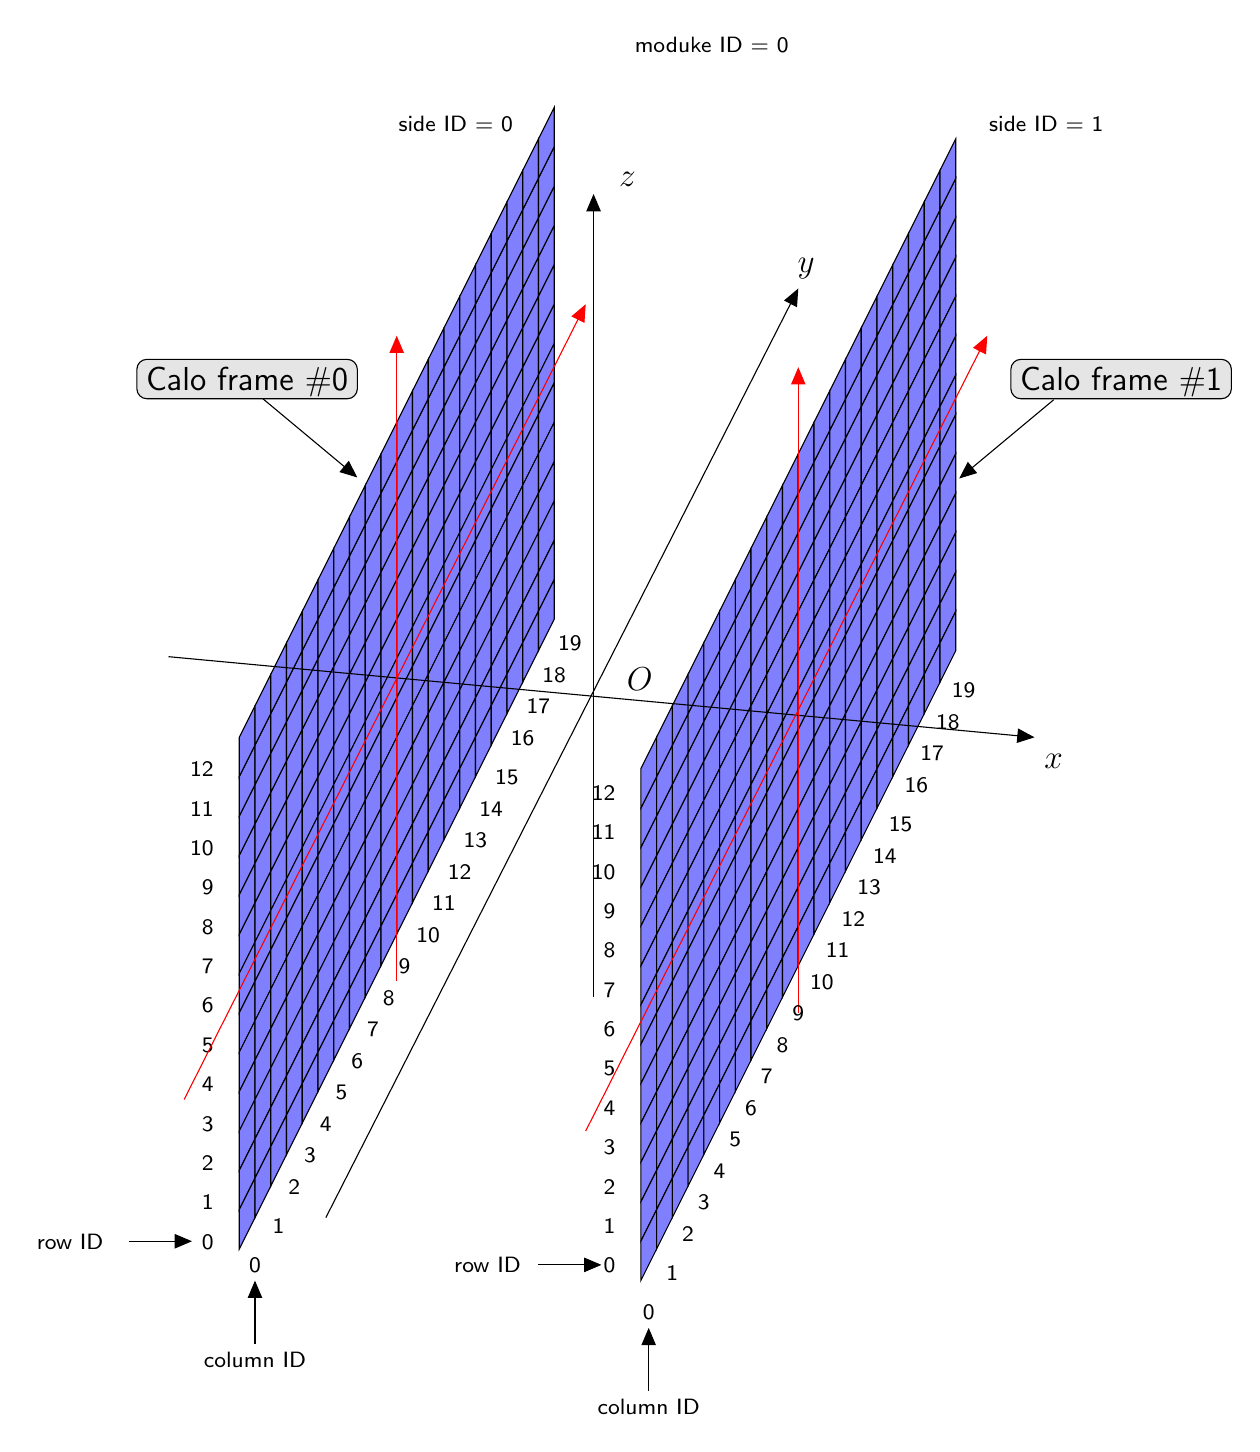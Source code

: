 \begin{tikzpicture}[y=-1cm]
\sf
\path[rounded corners=3.6bp,draw=black,fill=white!90!black] (6,-0.3) rectangle (3.2,-0.8);
\path (4.6,-0.4) node[text=black,anchor=base] {\large{}Calo frame \#0};
\path[rounded corners=3.6bp,draw=black,fill=white!90!black] (17.1,-0.3) rectangle (14.3,-0.8);
\path (15.7,-0.4) node[text=black,anchor=base] {\large{}Calo frame \#1};
\path[draw=black,fill=white!75!black,arrows=-triangle 45] (4.8,-0.3) -- (6,0.7);
\path[draw=black,fill=white!75!black,arrows=-triangle 45] (14.844,-0.287) -- (13.644,0.713);
\path[draw=black,fill=blue!50] (4.5,6.5) -- (4.7,6.1) -- (4.7,6.6) -- (4.5,7) -- cycle;
\path[draw=black,fill=blue!50] (4.5,7) -- (4.7,6.6) -- (4.7,7.1) -- (4.5,7.5) -- cycle;
\path[draw=black,fill=blue!50] (4.5,7.5) -- (4.7,7.1) -- (4.7,7.6) -- (4.5,8) -- cycle;
\path[draw=black,fill=blue!50] (4.5,8) -- (4.7,7.6) -- (4.7,8.1) -- (4.5,8.5) -- cycle;
\path[draw=black,fill=blue!50] (4.5,8.5) -- (4.7,8.1) -- (4.7,8.6) -- (4.5,9) -- cycle;
\path[draw=black,fill=blue!50] (4.5,9) -- (4.7,8.6) -- (4.7,9.1) -- (4.5,9.5) -- cycle;
\path[draw=black,fill=blue!50] (4.5,9.5) -- (4.7,9.1) -- (4.7,9.6) -- (4.5,10) -- cycle;
\path[draw=black,fill=blue!50] (4.5,10) -- (4.7,9.6) -- (4.7,10.1) -- (4.5,10.5) -- cycle;
\path[draw=black,fill=blue!50] (4.5,5.5) -- (4.7,5.1) -- (4.7,5.6) -- (4.5,6) -- cycle;
\path[draw=black,fill=blue!50] (4.5,5) -- (4.7,4.6) -- (4.7,5.1) -- (4.5,5.5) -- cycle;
\path[draw=black,fill=blue!50] (4.5,4.5) -- (4.7,4.1) -- (4.7,4.6) -- (4.5,5) -- cycle;
\path[draw=black,fill=blue!50] (4.5,6) -- (4.7,5.6) -- (4.7,6.1) -- (4.5,6.5) -- cycle;
\path[draw=black,fill=blue!50] (4.5,4) -- (4.7,3.6) -- (4.7,4.1) -- (4.5,4.5) -- cycle;
\path[draw=black,fill=blue!50] (4.7,6.1) -- (4.9,5.7) -- (4.9,6.2) -- (4.7,6.6) -- cycle;
\path[draw=black,fill=blue!50] (4.7,6.6) -- (4.9,6.2) -- (4.9,6.7) -- (4.7,7.1) -- cycle;
\path[draw=black,fill=blue!50] (4.7,7.1) -- (4.9,6.7) -- (4.9,7.2) -- (4.7,7.6) -- cycle;
\path[draw=black,fill=blue!50] (4.7,7.6) -- (4.9,7.2) -- (4.9,7.7) -- (4.7,8.1) -- cycle;
\path[draw=black,fill=blue!50] (4.7,8.1) -- (4.9,7.7) -- (4.9,8.2) -- (4.7,8.6) -- cycle;
\path[draw=black,fill=blue!50] (4.7,8.6) -- (4.9,8.2) -- (4.9,8.7) -- (4.7,9.1) -- cycle;
\path[draw=black,fill=blue!50] (4.7,9.1) -- (4.9,8.7) -- (4.9,9.2) -- (4.7,9.6) -- cycle;
\path[draw=black,fill=blue!50] (4.7,9.6) -- (4.9,9.2) -- (4.9,9.7) -- (4.7,10.1) -- cycle;
\path[draw=black,fill=blue!50] (4.7,5.1) -- (4.9,4.7) -- (4.9,5.2) -- (4.7,5.6) -- cycle;
\path[draw=black,fill=blue!50] (4.7,4.6) -- (4.9,4.2) -- (4.9,4.7) -- (4.7,5.1) -- cycle;
\path[draw=black,fill=blue!50] (4.7,4.1) -- (4.9,3.7) -- (4.9,4.2) -- (4.7,4.6) -- cycle;
\path[draw=black,fill=blue!50] (4.7,5.6) -- (4.9,5.2) -- (4.9,5.7) -- (4.7,6.1) -- cycle;
\path[draw=black,fill=blue!50] (4.7,3.6) -- (4.9,3.2) -- (4.9,3.7) -- (4.7,4.1) -- cycle;
\path[draw=black,fill=blue!50] (4.9,5.7) -- (5.1,5.3) -- (5.1,5.8) -- (4.9,6.2) -- cycle;
\path[draw=black,fill=blue!50] (4.9,6.2) -- (5.1,5.8) -- (5.1,6.3) -- (4.9,6.7) -- cycle;
\path[draw=black,fill=blue!50] (4.9,6.7) -- (5.1,6.3) -- (5.1,6.8) -- (4.9,7.2) -- cycle;
\path[draw=black,fill=blue!50] (4.9,7.2) -- (5.1,6.8) -- (5.1,7.3) -- (4.9,7.7) -- cycle;
\path[draw=black,fill=blue!50] (4.9,7.7) -- (5.1,7.3) -- (5.1,7.8) -- (4.9,8.2) -- cycle;
\path[draw=black,fill=blue!50] (4.9,8.2) -- (5.1,7.8) -- (5.1,8.3) -- (4.9,8.7) -- cycle;
\path[draw=black,fill=blue!50] (4.9,8.7) -- (5.1,8.3) -- (5.1,8.8) -- (4.9,9.2) -- cycle;
\path[draw=black,fill=blue!50] (4.9,9.2) -- (5.1,8.8) -- (5.1,9.3) -- (4.9,9.7) -- cycle;
\path[draw=black,fill=blue!50] (4.9,4.7) -- (5.1,4.3) -- (5.1,4.8) -- (4.9,5.2) -- cycle;
\path[draw=black,fill=blue!50] (4.9,4.2) -- (5.1,3.8) -- (5.1,4.3) -- (4.9,4.7) -- cycle;
\path[draw=black,fill=blue!50] (4.9,3.7) -- (5.1,3.3) -- (5.1,3.8) -- (4.9,4.2) -- cycle;
\path[draw=black,fill=blue!50] (4.9,5.2) -- (5.1,4.8) -- (5.1,5.3) -- (4.9,5.7) -- cycle;
\path[draw=black,fill=blue!50] (4.9,3.2) -- (5.1,2.8) -- (5.1,3.3) -- (4.9,3.7) -- cycle;
\path[draw=black,fill=blue!50] (5.1,5.3) -- (5.3,4.9) -- (5.3,5.4) -- (5.1,5.8) -- cycle;
\path[draw=black,fill=blue!50] (5.1,5.8) -- (5.3,5.4) -- (5.3,5.9) -- (5.1,6.3) -- cycle;
\path[draw=black,fill=blue!50] (5.1,6.3) -- (5.3,5.9) -- (5.3,6.4) -- (5.1,6.8) -- cycle;
\path[draw=black,fill=blue!50] (5.1,6.8) -- (5.3,6.4) -- (5.3,6.9) -- (5.1,7.3) -- cycle;
\path[draw=black,fill=blue!50] (5.1,7.3) -- (5.3,6.9) -- (5.3,7.4) -- (5.1,7.8) -- cycle;
\path[draw=black,fill=blue!50] (5.1,7.8) -- (5.3,7.4) -- (5.3,7.9) -- (5.1,8.3) -- cycle;
\path[draw=black,fill=blue!50] (5.1,8.3) -- (5.3,7.9) -- (5.3,8.4) -- (5.1,8.8) -- cycle;
\path[draw=black,fill=blue!50] (5.1,8.8) -- (5.3,8.4) -- (5.3,8.9) -- (5.1,9.3) -- cycle;
\path[draw=black,fill=blue!50] (5.1,4.3) -- (5.3,3.9) -- (5.3,4.4) -- (5.1,4.8) -- cycle;
\path[draw=black,fill=blue!50] (5.1,3.8) -- (5.3,3.4) -- (5.3,3.9) -- (5.1,4.3) -- cycle;
\path[draw=black,fill=blue!50] (5.1,3.3) -- (5.3,2.9) -- (5.3,3.4) -- (5.1,3.8) -- cycle;
\path[draw=black,fill=blue!50] (5.1,4.8) -- (5.3,4.4) -- (5.3,4.9) -- (5.1,5.3) -- cycle;
\path[draw=black,fill=blue!50] (5.1,2.8) -- (5.3,2.4) -- (5.3,2.9) -- (5.1,3.3) -- cycle;
\path[draw=black,fill=blue!50] (5.3,4.9) -- (5.5,4.5) -- (5.5,5) -- (5.3,5.4) -- cycle;
\path[draw=black,fill=blue!50] (5.3,5.4) -- (5.5,5) -- (5.5,5.5) -- (5.3,5.9) -- cycle;
\path[draw=black,fill=blue!50] (5.3,5.9) -- (5.5,5.5) -- (5.5,6) -- (5.3,6.4) -- cycle;
\path[draw=black,fill=blue!50] (5.3,6.4) -- (5.5,6) -- (5.5,6.5) -- (5.3,6.9) -- cycle;
\path[draw=black,fill=blue!50] (5.3,6.9) -- (5.5,6.5) -- (5.5,7) -- (5.3,7.4) -- cycle;
\path[draw=black,fill=blue!50] (5.3,7.4) -- (5.5,7) -- (5.5,7.5) -- (5.3,7.9) -- cycle;
\path[draw=black,fill=blue!50] (5.3,7.9) -- (5.5,7.5) -- (5.5,8) -- (5.3,8.4) -- cycle;
\path[draw=black,fill=blue!50] (5.3,8.4) -- (5.5,8) -- (5.5,8.5) -- (5.3,8.9) -- cycle;
\path[draw=black,fill=blue!50] (5.3,3.9) -- (5.5,3.5) -- (5.5,4) -- (5.3,4.4) -- cycle;
\path[draw=black,fill=blue!50] (5.3,3.4) -- (5.5,3) -- (5.5,3.5) -- (5.3,3.9) -- cycle;
\path[draw=black,fill=blue!50] (5.3,2.9) -- (5.5,2.5) -- (5.5,3) -- (5.3,3.4) -- cycle;
\path[draw=black,fill=blue!50] (5.3,4.4) -- (5.5,4) -- (5.5,4.5) -- (5.3,4.9) -- cycle;
\path[draw=black,fill=blue!50] (5.3,2.4) -- (5.5,2) -- (5.5,2.5) -- (5.3,2.9) -- cycle;
\path[draw=black,fill=blue!50] (5.5,4.5) -- (5.7,4.1) -- (5.7,4.6) -- (5.5,5) -- cycle;
\path[draw=black,fill=blue!50] (5.5,5) -- (5.7,4.6) -- (5.7,5.1) -- (5.5,5.5) -- cycle;
\path[draw=black,fill=blue!50] (5.5,5.5) -- (5.7,5.1) -- (5.7,5.6) -- (5.5,6) -- cycle;
\path[draw=black,fill=blue!50] (5.5,6) -- (5.7,5.6) -- (5.7,6.1) -- (5.5,6.5) -- cycle;
\path[draw=black,fill=blue!50] (5.5,6.5) -- (5.7,6.1) -- (5.7,6.6) -- (5.5,7) -- cycle;
\path[draw=black,fill=blue!50] (5.5,7) -- (5.7,6.6) -- (5.7,7.1) -- (5.5,7.5) -- cycle;
\path[draw=black,fill=blue!50] (5.5,7.5) -- (5.7,7.1) -- (5.7,7.6) -- (5.5,8) -- cycle;
\path[draw=black,fill=blue!50] (5.5,8) -- (5.7,7.6) -- (5.7,8.1) -- (5.5,8.5) -- cycle;
\path[draw=black,fill=blue!50] (5.5,3.5) -- (5.7,3.1) -- (5.7,3.6) -- (5.5,4) -- cycle;
\path[draw=black,fill=blue!50] (5.5,3) -- (5.7,2.6) -- (5.7,3.1) -- (5.5,3.5) -- cycle;
\path[draw=black,fill=blue!50] (5.5,2.5) -- (5.7,2.1) -- (5.7,2.6) -- (5.5,3) -- cycle;
\path[draw=black,fill=blue!50] (5.5,4) -- (5.7,3.6) -- (5.7,4.1) -- (5.5,4.5) -- cycle;
\path[draw=black,fill=blue!50] (5.5,2) -- (5.7,1.6) -- (5.7,2.1) -- (5.5,2.5) -- cycle;
\path[draw=black,fill=blue!50] (5.7,4.1) -- (5.9,3.7) -- (5.9,4.2) -- (5.7,4.6) -- cycle;
\path[draw=black,fill=blue!50] (5.7,4.6) -- (5.9,4.2) -- (5.9,4.7) -- (5.7,5.1) -- cycle;
\path[draw=black,fill=blue!50] (5.7,5.1) -- (5.9,4.7) -- (5.9,5.2) -- (5.7,5.6) -- cycle;
\path[draw=black,fill=blue!50] (5.7,5.6) -- (5.9,5.2) -- (5.9,5.7) -- (5.7,6.1) -- cycle;
\path[draw=black,fill=blue!50] (5.7,6.1) -- (5.9,5.7) -- (5.9,6.2) -- (5.7,6.6) -- cycle;
\path[draw=black,fill=blue!50] (5.7,6.6) -- (5.9,6.2) -- (5.9,6.7) -- (5.7,7.1) -- cycle;
\path[draw=black,fill=blue!50] (5.7,7.1) -- (5.9,6.7) -- (5.9,7.2) -- (5.7,7.6) -- cycle;
\path[draw=black,fill=blue!50] (5.7,7.6) -- (5.9,7.2) -- (5.9,7.7) -- (5.7,8.1) -- cycle;
\path[draw=black,fill=blue!50] (5.7,3.1) -- (5.9,2.7) -- (5.9,3.2) -- (5.7,3.6) -- cycle;
\path[draw=black,fill=blue!50] (5.7,2.6) -- (5.9,2.2) -- (5.9,2.7) -- (5.7,3.1) -- cycle;
\path[draw=black,fill=blue!50] (5.7,2.1) -- (5.9,1.7) -- (5.9,2.2) -- (5.7,2.6) -- cycle;
\path[draw=black,fill=blue!50] (5.7,3.6) -- (5.9,3.2) -- (5.9,3.7) -- (5.7,4.1) -- cycle;
\path[draw=black,fill=blue!50] (5.7,1.6) -- (5.9,1.2) -- (5.9,1.7) -- (5.7,2.1) -- cycle;
\path[draw=black,fill=blue!50] (5.9,3.7) -- (6.1,3.3) -- (6.1,3.8) -- (5.9,4.2) -- cycle;
\path[draw=black,fill=blue!50] (5.9,4.2) -- (6.1,3.8) -- (6.1,4.3) -- (5.9,4.7) -- cycle;
\path[draw=black,fill=blue!50] (5.9,4.7) -- (6.1,4.3) -- (6.1,4.8) -- (5.9,5.2) -- cycle;
\path[draw=black,fill=blue!50] (5.9,5.2) -- (6.1,4.8) -- (6.1,5.3) -- (5.9,5.7) -- cycle;
\path[draw=black,fill=blue!50] (5.9,5.7) -- (6.1,5.3) -- (6.1,5.8) -- (5.9,6.2) -- cycle;
\path[draw=black,fill=blue!50] (5.9,6.2) -- (6.1,5.8) -- (6.1,6.3) -- (5.9,6.7) -- cycle;
\path[draw=black,fill=blue!50] (5.9,6.7) -- (6.1,6.3) -- (6.1,6.8) -- (5.9,7.2) -- cycle;
\path[draw=black,fill=blue!50] (5.9,7.2) -- (6.1,6.8) -- (6.1,7.3) -- (5.9,7.7) -- cycle;
\path[draw=black,fill=blue!50] (5.9,2.7) -- (6.1,2.3) -- (6.1,2.8) -- (5.9,3.2) -- cycle;
\path[draw=black,fill=blue!50] (5.9,2.2) -- (6.1,1.8) -- (6.1,2.3) -- (5.9,2.7) -- cycle;
\path[draw=black,fill=blue!50] (5.9,1.7) -- (6.1,1.3) -- (6.1,1.8) -- (5.9,2.2) -- cycle;
\path[draw=black,fill=blue!50] (5.9,3.2) -- (6.1,2.8) -- (6.1,3.3) -- (5.9,3.7) -- cycle;
\path[draw=black,fill=blue!50] (5.9,1.2) -- (6.1,0.8) -- (6.1,1.3) -- (5.9,1.7) -- cycle;
\path[draw=black,fill=blue!50] (6.1,3.3) -- (6.3,2.9) -- (6.3,3.4) -- (6.1,3.8) -- cycle;
\path[draw=black,fill=blue!50] (6.1,3.8) -- (6.3,3.4) -- (6.3,3.9) -- (6.1,4.3) -- cycle;
\path[draw=black,fill=blue!50] (6.1,4.3) -- (6.3,3.9) -- (6.3,4.4) -- (6.1,4.8) -- cycle;
\path[draw=black,fill=blue!50] (6.1,4.8) -- (6.3,4.4) -- (6.3,4.9) -- (6.1,5.3) -- cycle;
\path[draw=black,fill=blue!50] (6.1,5.3) -- (6.3,4.9) -- (6.3,5.4) -- (6.1,5.8) -- cycle;
\path[draw=black,fill=blue!50] (6.1,5.8) -- (6.3,5.4) -- (6.3,5.9) -- (6.1,6.3) -- cycle;
\path[draw=black,fill=blue!50] (6.1,6.3) -- (6.3,5.9) -- (6.3,6.4) -- (6.1,6.8) -- cycle;
\path[draw=black,fill=blue!50] (6.1,6.8) -- (6.3,6.4) -- (6.3,6.9) -- (6.1,7.3) -- cycle;
\path[draw=black,fill=blue!50] (6.1,2.3) -- (6.3,1.9) -- (6.3,2.4) -- (6.1,2.8) -- cycle;
\path[draw=black,fill=blue!50] (6.1,1.8) -- (6.3,1.4) -- (6.3,1.9) -- (6.1,2.3) -- cycle;
\path[draw=black,fill=blue!50] (6.1,1.3) -- (6.3,0.9) -- (6.3,1.4) -- (6.1,1.8) -- cycle;
\path[draw=black,fill=blue!50] (6.1,2.8) -- (6.3,2.4) -- (6.3,2.9) -- (6.1,3.3) -- cycle;
\path[draw=black,fill=blue!50] (6.1,0.8) -- (6.3,0.4) -- (6.3,0.9) -- (6.1,1.3) -- cycle;
\path[draw=black,fill=blue!50] (6.3,2.9) -- (6.5,2.5) -- (6.5,3) -- (6.3,3.4) -- cycle;
\path[draw=black,fill=blue!50] (6.3,3.4) -- (6.5,3) -- (6.5,3.5) -- (6.3,3.9) -- cycle;
\path[draw=black,fill=blue!50] (6.3,3.9) -- (6.5,3.5) -- (6.5,4) -- (6.3,4.4) -- cycle;
\path[draw=black,fill=blue!50] (6.3,4.4) -- (6.5,4) -- (6.5,4.5) -- (6.3,4.9) -- cycle;
\path[draw=black,fill=blue!50] (6.3,4.9) -- (6.5,4.5) -- (6.5,5) -- (6.3,5.4) -- cycle;
\path[draw=black,fill=blue!50] (6.3,5.4) -- (6.5,5) -- (6.5,5.5) -- (6.3,5.9) -- cycle;
\path[draw=black,fill=blue!50] (6.3,5.9) -- (6.5,5.5) -- (6.5,6) -- (6.3,6.4) -- cycle;
\path[draw=black,fill=blue!50] (6.3,6.4) -- (6.5,6) -- (6.5,6.5) -- (6.3,6.9) -- cycle;
\path[draw=black,fill=blue!50] (6.3,1.9) -- (6.5,1.5) -- (6.5,2) -- (6.3,2.4) -- cycle;
\path[draw=black,fill=blue!50] (6.3,1.4) -- (6.5,1) -- (6.5,1.5) -- (6.3,1.9) -- cycle;
\path[draw=black,fill=blue!50] (6.3,0.9) -- (6.5,0.5) -- (6.5,1) -- (6.3,1.4) -- cycle;
\path[draw=black,fill=blue!50] (6.3,2.4) -- (6.5,2) -- (6.5,2.5) -- (6.3,2.9) -- cycle;
\path[draw=black,fill=blue!50] (6.3,0.4) -- (6.5,0) -- (6.5,0.5) -- (6.3,0.9) -- cycle;
\path[draw=black,fill=blue!50] (6.5,2.5) -- (6.7,2.1) -- (6.7,2.6) -- (6.5,3) -- cycle;
\path[draw=black,fill=blue!50] (6.5,3) -- (6.7,2.6) -- (6.7,3.1) -- (6.5,3.5) -- cycle;
\path[draw=black,fill=blue!50] (6.5,3.5) -- (6.7,3.1) -- (6.7,3.6) -- (6.5,4) -- cycle;
\path[draw=black,fill=blue!50] (6.5,4) -- (6.7,3.6) -- (6.7,4.1) -- (6.5,4.5) -- cycle;
\path[draw=black,fill=blue!50] (6.5,4.5) -- (6.7,4.1) -- (6.7,4.6) -- (6.5,5) -- cycle;
\path[draw=black,fill=blue!50] (6.5,5) -- (6.7,4.6) -- (6.7,5.1) -- (6.5,5.5) -- cycle;
\path[draw=black,fill=blue!50] (6.5,5.5) -- (6.7,5.1) -- (6.7,5.6) -- (6.5,6) -- cycle;
\path[draw=black,fill=blue!50] (6.5,6) -- (6.7,5.6) -- (6.7,6.1) -- (6.5,6.5) -- cycle;
\path[draw=black,fill=blue!50] (6.5,1.5) -- (6.7,1.1) -- (6.7,1.6) -- (6.5,2) -- cycle;
\path[draw=black,fill=blue!50] (6.5,1) -- (6.7,0.6) -- (6.7,1.1) -- (6.5,1.5) -- cycle;
\path[draw=black,fill=blue!50] (6.5,0.5) -- (6.7,0.1) -- (6.7,0.6) -- (6.5,1) -- cycle;
\path[draw=black,fill=blue!50] (6.5,2) -- (6.7,1.6) -- (6.7,2.1) -- (6.5,2.5) -- cycle;
\path[draw=black,fill=blue!50] (6.5,0) -- (6.7,-0.4) -- (6.7,0.1) -- (6.5,0.5) -- cycle;
\path[draw=black,fill=blue!50] (6.7,2.1) -- (6.9,1.7) -- (6.9,2.2) -- (6.7,2.6) -- cycle;
\path[draw=black,fill=blue!50] (6.7,2.6) -- (6.9,2.2) -- (6.9,2.7) -- (6.7,3.1) -- cycle;
\path[draw=black,fill=blue!50] (6.7,3.1) -- (6.9,2.7) -- (6.9,3.2) -- (6.7,3.6) -- cycle;
\path[draw=black,fill=blue!50] (6.7,3.6) -- (6.9,3.2) -- (6.9,3.7) -- (6.7,4.1) -- cycle;
\path[draw=black,fill=blue!50] (6.7,4.1) -- (6.9,3.7) -- (6.9,4.2) -- (6.7,4.6) -- cycle;
\path[draw=black,fill=blue!50] (6.7,4.6) -- (6.9,4.2) -- (6.9,4.7) -- (6.7,5.1) -- cycle;
\path[draw=black,fill=blue!50] (6.7,5.1) -- (6.9,4.7) -- (6.9,5.2) -- (6.7,5.6) -- cycle;
\path[draw=black,fill=blue!50] (6.7,5.6) -- (6.9,5.2) -- (6.9,5.7) -- (6.7,6.1) -- cycle;
\path[draw=black,fill=blue!50] (6.7,1.1) -- (6.9,0.7) -- (6.9,1.2) -- (6.7,1.6) -- cycle;
\path[draw=black,fill=blue!50] (6.7,0.6) -- (6.9,0.2) -- (6.9,0.7) -- (6.7,1.1) -- cycle;
\path[draw=black,fill=blue!50] (6.7,0.1) -- (6.9,-0.3) -- (6.9,0.2) -- (6.7,0.6) -- cycle;
\path[draw=black,fill=blue!50] (6.7,1.6) -- (6.9,1.2) -- (6.9,1.7) -- (6.7,2.1) -- cycle;
\path[draw=black,fill=blue!50] (6.7,-0.4) -- (6.9,-0.8) -- (6.9,-0.3) -- (6.7,0.1) -- cycle;
\path[draw=black,fill=blue!50] (6.9,1.7) -- (7.1,1.3) -- (7.1,1.8) -- (6.9,2.2) -- cycle;
\path[draw=black,fill=blue!50] (6.9,2.2) -- (7.1,1.8) -- (7.1,2.3) -- (6.9,2.7) -- cycle;
\path[draw=black,fill=blue!50] (6.9,2.7) -- (7.1,2.3) -- (7.1,2.8) -- (6.9,3.2) -- cycle;
\path[draw=black,fill=blue!50] (6.9,3.2) -- (7.1,2.8) -- (7.1,3.3) -- (6.9,3.7) -- cycle;
\path[draw=black,fill=blue!50] (6.9,3.7) -- (7.1,3.3) -- (7.1,3.8) -- (6.9,4.2) -- cycle;
\path[draw=black,fill=blue!50] (6.9,4.2) -- (7.1,3.8) -- (7.1,4.3) -- (6.9,4.7) -- cycle;
\path[draw=black,fill=blue!50] (6.9,4.7) -- (7.1,4.3) -- (7.1,4.8) -- (6.9,5.2) -- cycle;
\path[draw=black,fill=blue!50] (6.9,5.2) -- (7.1,4.8) -- (7.1,5.3) -- (6.9,5.7) -- cycle;
\path[draw=black,fill=blue!50] (6.9,0.7) -- (7.1,0.3) -- (7.1,0.8) -- (6.9,1.2) -- cycle;
\path[draw=black,fill=blue!50] (6.9,0.2) -- (7.1,-0.2) -- (7.1,0.3) -- (6.9,0.7) -- cycle;
\path[draw=black,fill=blue!50] (6.9,-0.3) -- (7.1,-0.7) -- (7.1,-0.2) -- (6.9,0.2) -- cycle;
\path[draw=black,fill=blue!50] (6.9,1.2) -- (7.1,0.8) -- (7.1,1.3) -- (6.9,1.7) -- cycle;
\path[draw=black,fill=blue!50] (6.9,-0.8) -- (7.1,-1.2) -- (7.1,-0.7) -- (6.9,-0.3) -- cycle;
\path[draw=black,fill=blue!50] (7.1,1.3) -- (7.3,0.9) -- (7.3,1.4) -- (7.1,1.8) -- cycle;
\path[draw=black,fill=blue!50] (7.1,1.8) -- (7.3,1.4) -- (7.3,1.9) -- (7.1,2.3) -- cycle;
\path[draw=black,fill=blue!50] (7.1,2.3) -- (7.3,1.9) -- (7.3,2.4) -- (7.1,2.8) -- cycle;
\path[draw=black,fill=blue!50] (7.1,2.8) -- (7.3,2.4) -- (7.3,2.9) -- (7.1,3.3) -- cycle;
\path[draw=black,fill=blue!50] (7.1,3.3) -- (7.3,2.9) -- (7.3,3.4) -- (7.1,3.8) -- cycle;
\path[draw=black,fill=blue!50] (7.1,3.8) -- (7.3,3.4) -- (7.3,3.9) -- (7.1,4.3) -- cycle;
\path[draw=black,fill=blue!50] (7.1,4.3) -- (7.3,3.9) -- (7.3,4.4) -- (7.1,4.8) -- cycle;
\path[draw=black,fill=blue!50] (7.1,4.8) -- (7.3,4.4) -- (7.3,4.9) -- (7.1,5.3) -- cycle;
\path[draw=black,fill=blue!50] (7.1,0.3) -- (7.3,-0.1) -- (7.3,0.4) -- (7.1,0.8) -- cycle;
\path[draw=black,fill=blue!50] (7.1,-0.2) -- (7.3,-0.6) -- (7.3,-0.1) -- (7.1,0.3) -- cycle;
\path[draw=black,fill=blue!50] (7.1,-0.7) -- (7.3,-1.1) -- (7.3,-0.6) -- (7.1,-0.2) -- cycle;
\path[draw=black,fill=blue!50] (7.1,0.8) -- (7.3,0.4) -- (7.3,0.9) -- (7.1,1.3) -- cycle;
\path[draw=black,fill=blue!50] (7.1,-1.2) -- (7.3,-1.6) -- (7.3,-1.1) -- (7.1,-0.7) -- cycle;
\path[draw=black,fill=blue!50] (7.3,0.9) -- (7.5,0.5) -- (7.5,1) -- (7.3,1.4) -- cycle;
\path[draw=black,fill=blue!50] (7.3,1.4) -- (7.5,1) -- (7.5,1.5) -- (7.3,1.9) -- cycle;
\path[draw=black,fill=blue!50] (7.3,1.9) -- (7.5,1.5) -- (7.5,2) -- (7.3,2.4) -- cycle;
\path[draw=black,fill=blue!50] (7.3,2.4) -- (7.5,2) -- (7.5,2.5) -- (7.3,2.9) -- cycle;
\path[draw=black,fill=blue!50] (7.3,2.9) -- (7.5,2.5) -- (7.5,3) -- (7.3,3.4) -- cycle;
\path[draw=black,fill=blue!50] (7.3,3.4) -- (7.5,3) -- (7.5,3.5) -- (7.3,3.9) -- cycle;
\path[draw=black,fill=blue!50] (7.3,3.9) -- (7.5,3.5) -- (7.5,4) -- (7.3,4.4) -- cycle;
\path[draw=black,fill=blue!50] (7.3,4.4) -- (7.5,4) -- (7.5,4.5) -- (7.3,4.9) -- cycle;
\path[draw=black,fill=blue!50] (7.3,-0.1) -- (7.5,-0.5) -- (7.5,0) -- (7.3,0.4) -- cycle;
\path[draw=black,fill=blue!50] (7.3,-0.6) -- (7.5,-1) -- (7.5,-0.5) -- (7.3,-0.1) -- cycle;
\path[draw=black,fill=blue!50] (7.3,-1.1) -- (7.5,-1.5) -- (7.5,-1) -- (7.3,-0.6) -- cycle;
\path[draw=black,fill=blue!50] (7.3,0.4) -- (7.5,0) -- (7.5,0.5) -- (7.3,0.9) -- cycle;
\path[draw=black,fill=blue!50] (7.3,-1.6) -- (7.5,-2) -- (7.5,-1.5) -- (7.3,-1.1) -- cycle;
\path[draw=black,fill=blue!50] (7.5,0.5) -- (7.7,0.1) -- (7.7,0.6) -- (7.5,1) -- cycle;
\path[draw=black,fill=blue!50] (7.5,1) -- (7.7,0.6) -- (7.7,1.1) -- (7.5,1.5) -- cycle;
\path[draw=black,fill=blue!50] (7.5,1.5) -- (7.7,1.1) -- (7.7,1.6) -- (7.5,2) -- cycle;
\path[draw=black,fill=blue!50] (7.5,2) -- (7.7,1.6) -- (7.7,2.1) -- (7.5,2.5) -- cycle;
\path[draw=black,fill=blue!50] (7.5,2.5) -- (7.7,2.1) -- (7.7,2.6) -- (7.5,3) -- cycle;
\path[draw=black,fill=blue!50] (7.5,3) -- (7.7,2.6) -- (7.7,3.1) -- (7.5,3.5) -- cycle;
\path[draw=black,fill=blue!50] (7.5,3.5) -- (7.7,3.1) -- (7.7,3.6) -- (7.5,4) -- cycle;
\path[draw=black,fill=blue!50] (7.5,4) -- (7.7,3.6) -- (7.7,4.1) -- (7.5,4.5) -- cycle;
\path[draw=black,fill=blue!50] (7.5,-0.5) -- (7.7,-0.9) -- (7.7,-0.4) -- (7.5,0) -- cycle;
\path[draw=black,fill=blue!50] (7.5,-1) -- (7.7,-1.4) -- (7.7,-0.9) -- (7.5,-0.5) -- cycle;
\path[draw=black,fill=blue!50] (7.5,-1.5) -- (7.7,-1.9) -- (7.7,-1.4) -- (7.5,-1) -- cycle;
\path[draw=black,fill=blue!50] (7.5,0) -- (7.7,-0.4) -- (7.7,0.1) -- (7.5,0.5) -- cycle;
\path[draw=black,fill=blue!50] (7.5,-2) -- (7.7,-2.4) -- (7.7,-1.9) -- (7.5,-1.5) -- cycle;
\path[draw=black,fill=blue!50] (7.7,0.1) -- (7.9,-0.3) -- (7.9,0.2) -- (7.7,0.6) -- cycle;
\path[draw=black,fill=blue!50] (7.7,0.6) -- (7.9,0.2) -- (7.9,0.7) -- (7.7,1.1) -- cycle;
\path[draw=black,fill=blue!50] (7.7,1.1) -- (7.9,0.7) -- (7.9,1.2) -- (7.7,1.6) -- cycle;
\path[draw=black,fill=blue!50] (7.7,1.6) -- (7.9,1.2) -- (7.9,1.7) -- (7.7,2.1) -- cycle;
\path[draw=black,fill=blue!50] (7.7,2.1) -- (7.9,1.7) -- (7.9,2.2) -- (7.7,2.6) -- cycle;
\path[draw=black,fill=blue!50] (7.7,2.6) -- (7.9,2.2) -- (7.9,2.7) -- (7.7,3.1) -- cycle;
\path[draw=black,fill=blue!50] (7.7,3.1) -- (7.9,2.7) -- (7.9,3.2) -- (7.7,3.6) -- cycle;
\path[draw=black,fill=blue!50] (7.7,3.6) -- (7.9,3.2) -- (7.9,3.7) -- (7.7,4.1) -- cycle;
\path[draw=black,fill=blue!50] (7.7,-0.9) -- (7.9,-1.3) -- (7.9,-0.8) -- (7.7,-0.4) -- cycle;
\path[draw=black,fill=blue!50] (7.7,-1.4) -- (7.9,-1.8) -- (7.9,-1.3) -- (7.7,-0.9) -- cycle;
\path[draw=black,fill=blue!50] (7.7,-1.9) -- (7.9,-2.3) -- (7.9,-1.8) -- (7.7,-1.4) -- cycle;
\path[draw=black,fill=blue!50] (7.7,-0.4) -- (7.9,-0.8) -- (7.9,-0.3) -- (7.7,0.1) -- cycle;
\path[draw=black,fill=blue!50] (7.7,-2.4) -- (7.9,-2.8) -- (7.9,-2.3) -- (7.7,-1.9) -- cycle;
\path[draw=black,fill=blue!50] (7.9,-0.3) -- (8.1,-0.7) -- (8.1,-0.2) -- (7.9,0.2) -- cycle;
\path[draw=black,fill=blue!50] (7.9,0.2) -- (8.1,-0.2) -- (8.1,0.3) -- (7.9,0.7) -- cycle;
\path[draw=black,fill=blue!50] (7.9,0.7) -- (8.1,0.3) -- (8.1,0.8) -- (7.9,1.2) -- cycle;
\path[draw=black,fill=blue!50] (7.9,1.2) -- (8.1,0.8) -- (8.1,1.3) -- (7.9,1.7) -- cycle;
\path[draw=black,fill=blue!50] (7.9,1.7) -- (8.1,1.3) -- (8.1,1.8) -- (7.9,2.2) -- cycle;
\path[draw=black,fill=blue!50] (7.9,2.2) -- (8.1,1.8) -- (8.1,2.3) -- (7.9,2.7) -- cycle;
\path[draw=black,fill=blue!50] (7.9,2.7) -- (8.1,2.3) -- (8.1,2.8) -- (7.9,3.2) -- cycle;
\path[draw=black,fill=blue!50] (7.9,3.2) -- (8.1,2.8) -- (8.1,3.3) -- (7.9,3.7) -- cycle;
\path[draw=black,fill=blue!50] (7.9,-1.3) -- (8.1,-1.7) -- (8.1,-1.2) -- (7.9,-0.8) -- cycle;
\path[draw=black,fill=blue!50] (7.9,-1.8) -- (8.1,-2.2) -- (8.1,-1.7) -- (7.9,-1.3) -- cycle;
\path[draw=black,fill=blue!50] (7.9,-2.3) -- (8.1,-2.7) -- (8.1,-2.2) -- (7.9,-1.8) -- cycle;
\path[draw=black,fill=blue!50] (7.9,-0.8) -- (8.1,-1.2) -- (8.1,-0.7) -- (7.9,-0.3) -- cycle;
\path[draw=black,fill=blue!50] (7.9,-2.8) -- (8.1,-3.2) -- (8.1,-2.7) -- (7.9,-2.3) -- cycle;
\path[draw=black,fill=blue!50] (8.1,-0.7) -- (8.3,-1.1) -- (8.3,-0.6) -- (8.1,-0.2) -- cycle;
\path[draw=black,fill=blue!50] (8.1,-0.2) -- (8.3,-0.6) -- (8.3,-0.1) -- (8.1,0.3) -- cycle;
\path[draw=black,fill=blue!50] (8.1,0.3) -- (8.3,-0.1) -- (8.3,0.4) -- (8.1,0.8) -- cycle;
\path[draw=black,fill=blue!50] (8.1,0.8) -- (8.3,0.4) -- (8.3,0.9) -- (8.1,1.3) -- cycle;
\path[draw=black,fill=blue!50] (8.1,1.3) -- (8.3,0.9) -- (8.3,1.4) -- (8.1,1.8) -- cycle;
\path[draw=black,fill=blue!50] (8.1,1.8) -- (8.3,1.4) -- (8.3,1.9) -- (8.1,2.3) -- cycle;
\path[draw=black,fill=blue!50] (8.1,2.3) -- (8.3,1.9) -- (8.3,2.4) -- (8.1,2.8) -- cycle;
\path[draw=black,fill=blue!50] (8.1,2.8) -- (8.3,2.4) -- (8.3,2.9) -- (8.1,3.3) -- cycle;
\path[draw=black,fill=blue!50] (8.1,-1.7) -- (8.3,-2.1) -- (8.3,-1.6) -- (8.1,-1.2) -- cycle;
\path[draw=black,fill=blue!50] (8.1,-2.2) -- (8.3,-2.6) -- (8.3,-2.1) -- (8.1,-1.7) -- cycle;
\path[draw=black,fill=blue!50] (8.1,-2.7) -- (8.3,-3.1) -- (8.3,-2.6) -- (8.1,-2.2) -- cycle;
\path[draw=black,fill=blue!50] (8.1,-1.2) -- (8.3,-1.6) -- (8.3,-1.1) -- (8.1,-0.7) -- cycle;
\path[draw=black,fill=blue!50] (8.1,-3.2) -- (8.3,-3.6) -- (8.3,-3.1) -- (8.1,-2.7) -- cycle;
\path[draw=black,fill=blue!50] (8.3,-1.1) -- (8.5,-1.5) -- (8.5,-1) -- (8.3,-0.6) -- cycle;
\path[draw=black,fill=blue!50] (8.3,-0.6) -- (8.5,-1) -- (8.5,-0.5) -- (8.3,-0.1) -- cycle;
\path[draw=black,fill=blue!50] (8.3,-0.1) -- (8.5,-0.5) -- (8.5,0) -- (8.3,0.4) -- cycle;
\path[draw=black,fill=blue!50] (8.3,0.4) -- (8.5,0) -- (8.5,0.5) -- (8.3,0.9) -- cycle;
\path[draw=black,fill=blue!50] (8.3,0.9) -- (8.5,0.5) -- (8.5,1) -- (8.3,1.4) -- cycle;
\path[draw=black,fill=blue!50] (8.3,1.4) -- (8.5,1) -- (8.5,1.5) -- (8.3,1.9) -- cycle;
\path[draw=black,fill=blue!50] (8.3,1.9) -- (8.5,1.5) -- (8.5,2) -- (8.3,2.4) -- cycle;
\path[draw=black,fill=blue!50] (8.3,2.4) -- (8.5,2) -- (8.5,2.5) -- (8.3,2.9) -- cycle;
\path[draw=black,fill=blue!50] (8.3,-2.1) -- (8.5,-2.5) -- (8.5,-2) -- (8.3,-1.6) -- cycle;
\path[draw=black,fill=blue!50] (8.3,-2.6) -- (8.5,-3) -- (8.5,-2.5) -- (8.3,-2.1) -- cycle;
\path[draw=black,fill=blue!50] (8.3,-3.1) -- (8.5,-3.5) -- (8.5,-3) -- (8.3,-2.6) -- cycle;
\path[draw=black,fill=blue!50] (8.3,-1.6) -- (8.5,-2) -- (8.5,-1.5) -- (8.3,-1.1) -- cycle;
\path[draw=black,fill=blue!50] (8.3,-3.6) -- (8.5,-4) -- (8.5,-3.5) -- (8.3,-3.1) -- cycle;
\path[draw=black,fill=blue!50] (9.6,6.9) -- (9.8,6.5) -- (9.8,7) -- (9.6,7.4) -- cycle;
\path[draw=black,fill=blue!50] (9.6,7.4) -- (9.8,7) -- (9.8,7.5) -- (9.6,7.9) -- cycle;
\path[draw=black,fill=blue!50] (9.6,7.9) -- (9.8,7.5) -- (9.8,8) -- (9.6,8.4) -- cycle;
\path[draw=black,fill=blue!50] (9.6,8.4) -- (9.8,8) -- (9.8,8.5) -- (9.6,8.9) -- cycle;
\path[draw=black,fill=blue!50] (9.6,8.9) -- (9.8,8.5) -- (9.8,9) -- (9.6,9.4) -- cycle;
\path[draw=black,fill=blue!50] (9.6,9.4) -- (9.8,9) -- (9.8,9.5) -- (9.6,9.9) -- cycle;
\path[draw=black,fill=blue!50] (9.6,9.9) -- (9.8,9.5) -- (9.8,10) -- (9.6,10.4) -- cycle;
\path[draw=black,fill=blue!50] (9.6,10.4) -- (9.8,10) -- (9.8,10.5) -- (9.6,10.9) -- cycle;
\path[draw=black,fill=blue!50] (9.6,5.9) -- (9.8,5.5) -- (9.8,6) -- (9.6,6.4) -- cycle;
\path[draw=black,fill=blue!50] (9.6,5.4) -- (9.8,5) -- (9.8,5.5) -- (9.6,5.9) -- cycle;
\path[draw=black,fill=blue!50] (9.6,4.9) -- (9.8,4.5) -- (9.8,5) -- (9.6,5.4) -- cycle;
\path[draw=black,fill=blue!50] (9.6,6.4) -- (9.8,6) -- (9.8,6.5) -- (9.6,6.9) -- cycle;
\path[draw=black,fill=blue!50] (9.6,4.4) -- (9.8,4) -- (9.8,4.5) -- (9.6,4.9) -- cycle;
\path[draw=black,fill=blue!50] (9.8,6.5) -- (10,6.1) -- (10,6.6) -- (9.8,7) -- cycle;
\path[draw=black,fill=blue!50] (9.8,7) -- (10,6.6) -- (10,7.1) -- (9.8,7.5) -- cycle;
\path[draw=black,fill=blue!50] (9.8,7.5) -- (10,7.1) -- (10,7.6) -- (9.8,8) -- cycle;
\path[draw=black,fill=blue!50] (9.8,8) -- (10,7.6) -- (10,8.1) -- (9.8,8.5) -- cycle;
\path[draw=black,fill=blue!50] (9.8,8.5) -- (10,8.1) -- (10,8.6) -- (9.8,9) -- cycle;
\path[draw=black,fill=blue!50] (9.8,9) -- (10,8.6) -- (10,9.1) -- (9.8,9.5) -- cycle;
\path[draw=black,fill=blue!50] (9.8,9.5) -- (10,9.1) -- (10,9.6) -- (9.8,10) -- cycle;
\path[draw=black,fill=blue!50] (9.8,10) -- (10,9.6) -- (10,10.1) -- (9.8,10.5) -- cycle;
\path[draw=black,fill=blue!50] (9.8,5.5) -- (10,5.1) -- (10,5.6) -- (9.8,6) -- cycle;
\path[draw=black,fill=blue!50] (9.8,5) -- (10,4.6) -- (10,5.1) -- (9.8,5.5) -- cycle;
\path[draw=black,fill=blue!50] (9.8,4.5) -- (10,4.1) -- (10,4.6) -- (9.8,5) -- cycle;
\path[draw=black,fill=blue!50] (9.8,6) -- (10,5.6) -- (10,6.1) -- (9.8,6.5) -- cycle;
\path[draw=black,fill=blue!50] (9.8,4) -- (10,3.6) -- (10,4.1) -- (9.8,4.5) -- cycle;
\path[draw=black,fill=blue!50] (10,6.1) -- (10.2,5.7) -- (10.2,6.2) -- (10,6.6) -- cycle;
\path[draw=black,fill=blue!50] (10,6.6) -- (10.2,6.2) -- (10.2,6.7) -- (10,7.1) -- cycle;
\path[draw=black,fill=blue!50] (10,7.1) -- (10.2,6.7) -- (10.2,7.2) -- (10,7.6) -- cycle;
\path[draw=black,fill=blue!50] (10,7.6) -- (10.2,7.2) -- (10.2,7.7) -- (10,8.1) -- cycle;
\path[draw=black,fill=blue!50] (10,8.1) -- (10.2,7.7) -- (10.2,8.2) -- (10,8.6) -- cycle;
\path[draw=black,fill=blue!50] (10,8.6) -- (10.2,8.2) -- (10.2,8.7) -- (10,9.1) -- cycle;
\path[draw=black,fill=blue!50] (10,9.1) -- (10.2,8.7) -- (10.2,9.2) -- (10,9.6) -- cycle;
\path[draw=black,fill=blue!50] (10,9.6) -- (10.2,9.2) -- (10.2,9.7) -- (10,10.1) -- cycle;
\path[draw=black,fill=blue!50] (10,5.1) -- (10.2,4.7) -- (10.2,5.2) -- (10,5.6) -- cycle;
\path[draw=black,fill=blue!50] (10,4.6) -- (10.2,4.2) -- (10.2,4.7) -- (10,5.1) -- cycle;
\path[draw=black,fill=blue!50] (10,4.1) -- (10.2,3.7) -- (10.2,4.2) -- (10,4.6) -- cycle;
\path[draw=black,fill=blue!50] (10,5.6) -- (10.2,5.2) -- (10.2,5.7) -- (10,6.1) -- cycle;
\path[draw=black,fill=blue!50] (10,3.6) -- (10.2,3.2) -- (10.2,3.7) -- (10,4.1) -- cycle;
\path[draw=black,fill=blue!50] (10.2,5.7) -- (10.4,5.3) -- (10.4,5.8) -- (10.2,6.2) -- cycle;
\path[draw=black,fill=blue!50] (10.2,6.2) -- (10.4,5.8) -- (10.4,6.3) -- (10.2,6.7) -- cycle;
\path[draw=black,fill=blue!50] (10.2,6.7) -- (10.4,6.3) -- (10.4,6.8) -- (10.2,7.2) -- cycle;
\path[draw=black,fill=blue!50] (10.2,7.2) -- (10.4,6.8) -- (10.4,7.3) -- (10.2,7.7) -- cycle;
\path[draw=black,fill=blue!50] (10.2,7.7) -- (10.4,7.3) -- (10.4,7.8) -- (10.2,8.2) -- cycle;
\path[draw=black,fill=blue!50] (10.2,8.2) -- (10.4,7.8) -- (10.4,8.3) -- (10.2,8.7) -- cycle;
\path[draw=black,fill=blue!50] (10.2,8.7) -- (10.4,8.3) -- (10.4,8.8) -- (10.2,9.2) -- cycle;
\path[draw=black,fill=blue!50] (10.2,9.2) -- (10.4,8.8) -- (10.4,9.3) -- (10.2,9.7) -- cycle;
\path[draw=black,fill=blue!50] (10.2,4.7) -- (10.4,4.3) -- (10.4,4.8) -- (10.2,5.2) -- cycle;
\path[draw=black,fill=blue!50] (10.2,4.2) -- (10.4,3.8) -- (10.4,4.3) -- (10.2,4.7) -- cycle;
\path[draw=black,fill=blue!50] (10.2,3.7) -- (10.4,3.3) -- (10.4,3.8) -- (10.2,4.2) -- cycle;
\path[draw=black,fill=blue!50] (10.2,5.2) -- (10.4,4.8) -- (10.4,5.3) -- (10.2,5.7) -- cycle;
\path[draw=black,fill=blue!50] (10.2,3.2) -- (10.4,2.8) -- (10.4,3.3) -- (10.2,3.7) -- cycle;
\path[draw=black,fill=blue!50] (10.4,5.3) -- (10.6,4.9) -- (10.6,5.4) -- (10.4,5.8) -- cycle;
\path[draw=black,fill=blue!50] (10.4,5.8) -- (10.6,5.4) -- (10.6,5.9) -- (10.4,6.3) -- cycle;
\path[draw=black,fill=blue!50] (10.4,6.3) -- (10.6,5.9) -- (10.6,6.4) -- (10.4,6.8) -- cycle;
\path[draw=black,fill=blue!50] (10.4,6.8) -- (10.6,6.4) -- (10.6,6.9) -- (10.4,7.3) -- cycle;
\path[draw=black,fill=blue!50] (10.4,7.3) -- (10.6,6.9) -- (10.6,7.4) -- (10.4,7.8) -- cycle;
\path[draw=black,fill=blue!50] (10.4,7.8) -- (10.6,7.4) -- (10.6,7.9) -- (10.4,8.3) -- cycle;
\path[draw=black,fill=blue!50] (10.4,8.3) -- (10.6,7.9) -- (10.6,8.4) -- (10.4,8.8) -- cycle;
\path[draw=black,fill=blue!50] (10.4,8.8) -- (10.6,8.4) -- (10.6,8.9) -- (10.4,9.3) -- cycle;
\path[draw=black,fill=blue!50] (10.4,4.3) -- (10.6,3.9) -- (10.6,4.4) -- (10.4,4.8) -- cycle;
\path[draw=black,fill=blue!50] (10.4,3.8) -- (10.6,3.4) -- (10.6,3.9) -- (10.4,4.3) -- cycle;
\path[draw=black,fill=blue!50] (10.4,3.3) -- (10.6,2.9) -- (10.6,3.4) -- (10.4,3.8) -- cycle;
\path[draw=black,fill=blue!50] (10.4,4.8) -- (10.6,4.4) -- (10.6,4.9) -- (10.4,5.3) -- cycle;
\path[draw=black,fill=blue!50] (10.4,2.8) -- (10.6,2.4) -- (10.6,2.9) -- (10.4,3.3) -- cycle;
\path[draw=black,fill=blue!50] (10.6,4.9) -- (10.8,4.5) -- (10.8,5) -- (10.6,5.4) -- cycle;
\path[draw=black,fill=blue!50] (10.6,5.4) -- (10.8,5) -- (10.8,5.5) -- (10.6,5.9) -- cycle;
\path[draw=black,fill=blue!50] (10.6,5.9) -- (10.8,5.5) -- (10.8,6) -- (10.6,6.4) -- cycle;
\path[draw=black,fill=blue!50] (10.6,6.4) -- (10.8,6) -- (10.8,6.5) -- (10.6,6.9) -- cycle;
\path[draw=black,fill=blue!50] (10.6,6.9) -- (10.8,6.5) -- (10.8,7) -- (10.6,7.4) -- cycle;
\path[draw=black,fill=blue!50] (10.6,7.4) -- (10.8,7) -- (10.8,7.5) -- (10.6,7.9) -- cycle;
\path[draw=black,fill=blue!50] (10.6,7.9) -- (10.8,7.5) -- (10.8,8) -- (10.6,8.4) -- cycle;
\path[draw=black,fill=blue!50] (10.6,8.4) -- (10.8,8) -- (10.8,8.5) -- (10.6,8.9) -- cycle;
\path[draw=black,fill=blue!50] (10.6,3.9) -- (10.8,3.5) -- (10.8,4) -- (10.6,4.4) -- cycle;
\path[draw=black,fill=blue!50] (10.6,3.4) -- (10.8,3) -- (10.8,3.5) -- (10.6,3.9) -- cycle;
\path[draw=black,fill=blue!50] (10.6,2.9) -- (10.8,2.5) -- (10.8,3) -- (10.6,3.4) -- cycle;
\path[draw=black,fill=blue!50] (10.6,4.4) -- (10.8,4) -- (10.8,4.5) -- (10.6,4.9) -- cycle;
\path[draw=black,fill=blue!50] (10.6,2.4) -- (10.8,2) -- (10.8,2.5) -- (10.6,2.9) -- cycle;
\path[draw=black,fill=blue!50] (10.8,4.5) -- (11,4.1) -- (11,4.6) -- (10.8,5) -- cycle;
\path[draw=black,fill=blue!50] (10.8,5) -- (11,4.6) -- (11,5.1) -- (10.8,5.5) -- cycle;
\path[draw=black,fill=blue!50] (10.8,5.5) -- (11,5.1) -- (11,5.6) -- (10.8,6) -- cycle;
\path[draw=black,fill=blue!50] (10.8,6) -- (11,5.6) -- (11,6.1) -- (10.8,6.5) -- cycle;
\path[draw=black,fill=blue!50] (10.8,6.5) -- (11,6.1) -- (11,6.6) -- (10.8,7) -- cycle;
\path[draw=black,fill=blue!50] (10.8,7) -- (11,6.6) -- (11,7.1) -- (10.8,7.5) -- cycle;
\path[draw=black,fill=blue!50] (10.8,7.5) -- (11,7.1) -- (11,7.6) -- (10.8,8) -- cycle;
\path[draw=black,fill=blue!50] (10.8,8) -- (11,7.6) -- (11,8.1) -- (10.8,8.5) -- cycle;
\path[draw=black,fill=blue!50] (10.8,3.5) -- (11,3.1) -- (11,3.6) -- (10.8,4) -- cycle;
\path[draw=black,fill=blue!50] (10.8,3) -- (11,2.6) -- (11,3.1) -- (10.8,3.5) -- cycle;
\path[draw=black,fill=blue!50] (10.8,2.5) -- (11,2.1) -- (11,2.6) -- (10.8,3) -- cycle;
\path[draw=black,fill=blue!50] (10.8,4) -- (11,3.6) -- (11,4.1) -- (10.8,4.5) -- cycle;
\path[draw=black,fill=blue!50] (10.8,2) -- (11,1.6) -- (11,2.1) -- (10.8,2.5) -- cycle;
\path[draw=black,fill=blue!50] (11,4.1) -- (11.2,3.7) -- (11.2,4.2) -- (11,4.6) -- cycle;
\path[draw=black,fill=blue!50] (11,4.6) -- (11.2,4.2) -- (11.2,4.7) -- (11,5.1) -- cycle;
\path[draw=black,fill=blue!50] (11,5.1) -- (11.2,4.7) -- (11.2,5.2) -- (11,5.6) -- cycle;
\path[draw=black,fill=blue!50] (11,5.6) -- (11.2,5.2) -- (11.2,5.7) -- (11,6.1) -- cycle;
\path[draw=black,fill=blue!50] (11,6.1) -- (11.2,5.7) -- (11.2,6.2) -- (11,6.6) -- cycle;
\path[draw=black,fill=blue!50] (11,6.6) -- (11.2,6.2) -- (11.2,6.7) -- (11,7.1) -- cycle;
\path[draw=black,fill=blue!50] (11,7.1) -- (11.2,6.7) -- (11.2,7.2) -- (11,7.6) -- cycle;
\path[draw=black,fill=blue!50] (11,7.6) -- (11.2,7.2) -- (11.2,7.7) -- (11,8.1) -- cycle;
\path[draw=black,fill=blue!50] (11,3.1) -- (11.2,2.7) -- (11.2,3.2) -- (11,3.6) -- cycle;
\path[draw=black,fill=blue!50] (11,2.6) -- (11.2,2.2) -- (11.2,2.7) -- (11,3.1) -- cycle;
\path[draw=black,fill=blue!50] (11,2.1) -- (11.2,1.7) -- (11.2,2.2) -- (11,2.6) -- cycle;
\path[draw=black,fill=blue!50] (11,3.6) -- (11.2,3.2) -- (11.2,3.7) -- (11,4.1) -- cycle;
\path[draw=black,fill=blue!50] (11,1.6) -- (11.2,1.2) -- (11.2,1.7) -- (11,2.1) -- cycle;
\path[draw=black,fill=blue!50] (11.2,3.7) -- (11.4,3.3) -- (11.4,3.8) -- (11.2,4.2) -- cycle;
\path[draw=black,fill=blue!50] (11.2,4.2) -- (11.4,3.8) -- (11.4,4.3) -- (11.2,4.7) -- cycle;
\path[draw=black,fill=blue!50] (11.2,4.7) -- (11.4,4.3) -- (11.4,4.8) -- (11.2,5.2) -- cycle;
\path[draw=black,fill=blue!50] (11.2,5.2) -- (11.4,4.8) -- (11.4,5.3) -- (11.2,5.7) -- cycle;
\path[draw=black,fill=blue!50] (11.2,5.7) -- (11.4,5.3) -- (11.4,5.8) -- (11.2,6.2) -- cycle;
\path[draw=black,fill=blue!50] (11.2,6.2) -- (11.4,5.8) -- (11.4,6.3) -- (11.2,6.7) -- cycle;
\path[draw=black,fill=blue!50] (11.2,6.7) -- (11.4,6.3) -- (11.4,6.8) -- (11.2,7.2) -- cycle;
\path[draw=black,fill=blue!50] (11.2,7.2) -- (11.4,6.8) -- (11.4,7.3) -- (11.2,7.7) -- cycle;
\path[draw=black,fill=blue!50] (11.2,2.7) -- (11.4,2.3) -- (11.4,2.8) -- (11.2,3.2) -- cycle;
\path[draw=black,fill=blue!50] (11.2,2.2) -- (11.4,1.8) -- (11.4,2.3) -- (11.2,2.7) -- cycle;
\path[draw=black,fill=blue!50] (11.2,1.7) -- (11.4,1.3) -- (11.4,1.8) -- (11.2,2.2) -- cycle;
\path[draw=black,fill=blue!50] (11.2,3.2) -- (11.4,2.8) -- (11.4,3.3) -- (11.2,3.7) -- cycle;
\path[draw=black,fill=blue!50] (11.2,1.2) -- (11.4,0.8) -- (11.4,1.3) -- (11.2,1.7) -- cycle;
\path[draw=black,fill=blue!50] (11.4,3.3) -- (11.6,2.9) -- (11.6,3.4) -- (11.4,3.8) -- cycle;
\path[draw=black,fill=blue!50] (11.4,3.8) -- (11.6,3.4) -- (11.6,3.9) -- (11.4,4.3) -- cycle;
\path[draw=black,fill=blue!50] (11.4,4.3) -- (11.6,3.9) -- (11.6,4.4) -- (11.4,4.8) -- cycle;
\path[draw=black,fill=blue!50] (11.4,4.8) -- (11.6,4.4) -- (11.6,4.9) -- (11.4,5.3) -- cycle;
\path[draw=black,fill=blue!50] (11.4,5.3) -- (11.6,4.9) -- (11.6,5.4) -- (11.4,5.8) -- cycle;
\path[draw=black,fill=blue!50] (11.4,5.8) -- (11.6,5.4) -- (11.6,5.9) -- (11.4,6.3) -- cycle;
\path[draw=black,fill=blue!50] (11.4,6.3) -- (11.6,5.9) -- (11.6,6.4) -- (11.4,6.8) -- cycle;
\path[draw=black,fill=blue!50] (11.4,6.8) -- (11.6,6.4) -- (11.6,6.9) -- (11.4,7.3) -- cycle;
\path[draw=black,fill=blue!50] (11.4,2.3) -- (11.6,1.9) -- (11.6,2.4) -- (11.4,2.8) -- cycle;
\path[draw=black,fill=blue!50] (11.4,1.8) -- (11.6,1.4) -- (11.6,1.9) -- (11.4,2.3) -- cycle;
\path[draw=black,fill=blue!50] (11.4,1.3) -- (11.6,0.9) -- (11.6,1.4) -- (11.4,1.8) -- cycle;
\path[draw=black,fill=blue!50] (11.4,2.8) -- (11.6,2.4) -- (11.6,2.9) -- (11.4,3.3) -- cycle;
\path[draw=black,fill=blue!50] (11.4,0.8) -- (11.6,0.4) -- (11.6,0.9) -- (11.4,1.3) -- cycle;
\path[draw=black,fill=blue!50] (11.6,2.9) -- (11.8,2.5) -- (11.8,3) -- (11.6,3.4) -- cycle;
\path[draw=black,fill=blue!50] (11.6,3.4) -- (11.8,3) -- (11.8,3.5) -- (11.6,3.9) -- cycle;
\path[draw=black,fill=blue!50] (11.6,3.9) -- (11.8,3.5) -- (11.8,4) -- (11.6,4.4) -- cycle;
\path[draw=black,fill=blue!50] (11.6,4.4) -- (11.8,4) -- (11.8,4.5) -- (11.6,4.9) -- cycle;
\path[draw=black,fill=blue!50] (11.6,4.9) -- (11.8,4.5) -- (11.8,5) -- (11.6,5.4) -- cycle;
\path[draw=black,fill=blue!50] (11.6,5.4) -- (11.8,5) -- (11.8,5.5) -- (11.6,5.9) -- cycle;
\path[draw=black,fill=blue!50] (11.6,5.9) -- (11.8,5.5) -- (11.8,6) -- (11.6,6.4) -- cycle;
\path[draw=black,fill=blue!50] (11.6,6.4) -- (11.8,6) -- (11.8,6.5) -- (11.6,6.9) -- cycle;
\path[draw=black,fill=blue!50] (11.6,1.9) -- (11.8,1.5) -- (11.8,2) -- (11.6,2.4) -- cycle;
\path[draw=black,fill=blue!50] (11.6,1.4) -- (11.8,1) -- (11.8,1.5) -- (11.6,1.9) -- cycle;
\path[draw=black,fill=blue!50] (11.6,0.9) -- (11.8,0.5) -- (11.8,1) -- (11.6,1.4) -- cycle;
\path[draw=black,fill=blue!50] (11.6,2.4) -- (11.8,2) -- (11.8,2.5) -- (11.6,2.9) -- cycle;
\path[draw=black,fill=blue!50] (11.6,0.4) -- (11.8,0) -- (11.8,0.5) -- (11.6,0.9) -- cycle;
\path[draw=black,fill=blue!50] (11.8,2.5) -- (12,2.1) -- (12,2.6) -- (11.8,3) -- cycle;
\path[draw=black,fill=blue!50] (11.8,3) -- (12,2.6) -- (12,3.1) -- (11.8,3.5) -- cycle;
\path[draw=black,fill=blue!50] (11.8,3.5) -- (12,3.1) -- (12,3.6) -- (11.8,4) -- cycle;
\path[draw=black,fill=blue!50] (11.8,4) -- (12,3.6) -- (12,4.1) -- (11.8,4.5) -- cycle;
\path[draw=black,fill=blue!50] (11.8,4.5) -- (12,4.1) -- (12,4.6) -- (11.8,5) -- cycle;
\path[draw=black,fill=blue!50] (11.8,5) -- (12,4.6) -- (12,5.1) -- (11.8,5.5) -- cycle;
\path[draw=black,fill=blue!50] (11.8,5.5) -- (12,5.1) -- (12,5.6) -- (11.8,6) -- cycle;
\path[draw=black,fill=blue!50] (11.8,6) -- (12,5.6) -- (12,6.1) -- (11.8,6.5) -- cycle;
\path[draw=black,fill=blue!50] (11.8,1.5) -- (12,1.1) -- (12,1.6) -- (11.8,2) -- cycle;
\path[draw=black,fill=blue!50] (11.8,1) -- (12,0.6) -- (12,1.1) -- (11.8,1.5) -- cycle;
\path[draw=black,fill=blue!50] (11.8,0.5) -- (12,0.1) -- (12,0.6) -- (11.8,1) -- cycle;
\path[draw=black,fill=blue!50] (11.8,2) -- (12,1.6) -- (12,2.1) -- (11.8,2.5) -- cycle;
\path[draw=black,fill=blue!50] (11.8,0) -- (12,-0.4) -- (12,0.1) -- (11.8,0.5) -- cycle;
\path[draw=black,fill=blue!50] (12,2.1) -- (12.2,1.7) -- (12.2,2.2) -- (12,2.6) -- cycle;
\path[draw=black,fill=blue!50] (12,2.6) -- (12.2,2.2) -- (12.2,2.7) -- (12,3.1) -- cycle;
\path[draw=black,fill=blue!50] (12,3.1) -- (12.2,2.7) -- (12.2,3.2) -- (12,3.6) -- cycle;
\path[draw=black,fill=blue!50] (12,3.6) -- (12.2,3.2) -- (12.2,3.7) -- (12,4.1) -- cycle;
\path[draw=black,fill=blue!50] (12,4.1) -- (12.2,3.7) -- (12.2,4.2) -- (12,4.6) -- cycle;
\path[draw=black,fill=blue!50] (12,4.6) -- (12.2,4.2) -- (12.2,4.7) -- (12,5.1) -- cycle;
\path[draw=black,fill=blue!50] (12,5.1) -- (12.2,4.7) -- (12.2,5.2) -- (12,5.6) -- cycle;
\path[draw=black,fill=blue!50] (12,5.6) -- (12.2,5.2) -- (12.2,5.7) -- (12,6.1) -- cycle;
\path[draw=black,fill=blue!50] (12,1.1) -- (12.2,0.7) -- (12.2,1.2) -- (12,1.6) -- cycle;
\path[draw=black,fill=blue!50] (12,0.6) -- (12.2,0.2) -- (12.2,0.7) -- (12,1.1) -- cycle;
\path[draw=black,fill=blue!50] (12,0.1) -- (12.2,-0.3) -- (12.2,0.2) -- (12,0.6) -- cycle;
\path[draw=black,fill=blue!50] (12,1.6) -- (12.2,1.2) -- (12.2,1.7) -- (12,2.1) -- cycle;
\path[draw=black,fill=blue!50] (12,-0.4) -- (12.2,-0.8) -- (12.2,-0.3) -- (12,0.1) -- cycle;
\path[draw=black,fill=blue!50] (12.2,1.7) -- (12.4,1.3) -- (12.4,1.8) -- (12.2,2.2) -- cycle;
\path[draw=black,fill=blue!50] (12.2,2.2) -- (12.4,1.8) -- (12.4,2.3) -- (12.2,2.7) -- cycle;
\path[draw=black,fill=blue!50] (12.2,2.7) -- (12.4,2.3) -- (12.4,2.8) -- (12.2,3.2) -- cycle;
\path[draw=black,fill=blue!50] (12.2,3.2) -- (12.4,2.8) -- (12.4,3.3) -- (12.2,3.7) -- cycle;
\path[draw=black,fill=blue!50] (12.2,3.7) -- (12.4,3.3) -- (12.4,3.8) -- (12.2,4.2) -- cycle;
\path[draw=black,fill=blue!50] (12.2,4.2) -- (12.4,3.8) -- (12.4,4.3) -- (12.2,4.7) -- cycle;
\path[draw=black,fill=blue!50] (12.2,4.7) -- (12.4,4.3) -- (12.4,4.8) -- (12.2,5.2) -- cycle;
\path[draw=black,fill=blue!50] (12.2,5.2) -- (12.4,4.8) -- (12.4,5.3) -- (12.2,5.7) -- cycle;
\path[draw=black,fill=blue!50] (12.2,0.7) -- (12.4,0.3) -- (12.4,0.8) -- (12.2,1.2) -- cycle;
\path[draw=black,fill=blue!50] (12.2,0.2) -- (12.4,-0.2) -- (12.4,0.3) -- (12.2,0.7) -- cycle;
\path[draw=black,fill=blue!50] (12.2,-0.3) -- (12.4,-0.7) -- (12.4,-0.2) -- (12.2,0.2) -- cycle;
\path[draw=black,fill=blue!50] (12.2,1.2) -- (12.4,0.8) -- (12.4,1.3) -- (12.2,1.7) -- cycle;
\path[draw=black,fill=blue!50] (12.2,-0.8) -- (12.4,-1.2) -- (12.4,-0.7) -- (12.2,-0.3) -- cycle;
\path[draw=black,fill=blue!50] (12.4,1.3) -- (12.6,0.9) -- (12.6,1.4) -- (12.4,1.8) -- cycle;
\path[draw=black,fill=blue!50] (12.4,1.8) -- (12.6,1.4) -- (12.6,1.9) -- (12.4,2.3) -- cycle;
\path[draw=black,fill=blue!50] (12.4,2.3) -- (12.6,1.9) -- (12.6,2.4) -- (12.4,2.8) -- cycle;
\path[draw=black,fill=blue!50] (12.4,2.8) -- (12.6,2.4) -- (12.6,2.9) -- (12.4,3.3) -- cycle;
\path[draw=black,fill=blue!50] (12.4,3.3) -- (12.6,2.9) -- (12.6,3.4) -- (12.4,3.8) -- cycle;
\path[draw=black,fill=blue!50] (12.4,3.8) -- (12.6,3.4) -- (12.6,3.9) -- (12.4,4.3) -- cycle;
\path[draw=black,fill=blue!50] (12.4,4.3) -- (12.6,3.9) -- (12.6,4.4) -- (12.4,4.8) -- cycle;
\path[draw=black,fill=blue!50] (12.4,4.8) -- (12.6,4.4) -- (12.6,4.9) -- (12.4,5.3) -- cycle;
\path[draw=black,fill=blue!50] (12.4,0.3) -- (12.6,-0.1) -- (12.6,0.4) -- (12.4,0.8) -- cycle;
\path[draw=black,fill=blue!50] (12.4,-0.2) -- (12.6,-0.6) -- (12.6,-0.1) -- (12.4,0.3) -- cycle;
\path[draw=black,fill=blue!50] (12.4,-0.7) -- (12.6,-1.1) -- (12.6,-0.6) -- (12.4,-0.2) -- cycle;
\path[draw=black,fill=blue!50] (12.4,0.8) -- (12.6,0.4) -- (12.6,0.9) -- (12.4,1.3) -- cycle;
\path[draw=black,fill=blue!50] (12.4,-1.2) -- (12.6,-1.6) -- (12.6,-1.1) -- (12.4,-0.7) -- cycle;
\path[draw=black,fill=blue!50] (12.6,0.9) -- (12.8,0.5) -- (12.8,1) -- (12.6,1.4) -- cycle;
\path[draw=black,fill=blue!50] (12.6,1.4) -- (12.8,1) -- (12.8,1.5) -- (12.6,1.9) -- cycle;
\path[draw=black,fill=blue!50] (12.6,1.9) -- (12.8,1.5) -- (12.8,2) -- (12.6,2.4) -- cycle;
\path[draw=black,fill=blue!50] (12.6,2.4) -- (12.8,2) -- (12.8,2.5) -- (12.6,2.9) -- cycle;
\path[draw=black,fill=blue!50] (12.6,2.9) -- (12.8,2.5) -- (12.8,3) -- (12.6,3.4) -- cycle;
\path[draw=black,fill=blue!50] (12.6,3.4) -- (12.8,3) -- (12.8,3.5) -- (12.6,3.9) -- cycle;
\path[draw=black,fill=blue!50] (12.6,3.9) -- (12.8,3.5) -- (12.8,4) -- (12.6,4.4) -- cycle;
\path[draw=black,fill=blue!50] (12.6,4.4) -- (12.8,4) -- (12.8,4.5) -- (12.6,4.9) -- cycle;
\path[draw=black,fill=blue!50] (12.6,-0.1) -- (12.8,-0.5) -- (12.8,0) -- (12.6,0.4) -- cycle;
\path[draw=black,fill=blue!50] (12.6,-0.6) -- (12.8,-1) -- (12.8,-0.5) -- (12.6,-0.1) -- cycle;
\path[draw=black,fill=blue!50] (12.6,-1.1) -- (12.8,-1.5) -- (12.8,-1) -- (12.6,-0.6) -- cycle;
\path[draw=black,fill=blue!50] (12.6,0.4) -- (12.8,0) -- (12.8,0.5) -- (12.6,0.9) -- cycle;
\path[draw=black,fill=blue!50] (12.6,-1.6) -- (12.8,-2) -- (12.8,-1.5) -- (12.6,-1.1) -- cycle;
\path[draw=black,fill=blue!50] (12.8,0.5) -- (13,0.1) -- (13,0.6) -- (12.8,1) -- cycle;
\path[draw=black,fill=blue!50] (12.8,1) -- (13,0.6) -- (13,1.1) -- (12.8,1.5) -- cycle;
\path[draw=black,fill=blue!50] (12.8,1.5) -- (13,1.1) -- (13,1.6) -- (12.8,2) -- cycle;
\path[draw=black,fill=blue!50] (12.8,2) -- (13,1.6) -- (13,2.1) -- (12.8,2.5) -- cycle;
\path[draw=black,fill=blue!50] (12.8,2.5) -- (13,2.1) -- (13,2.6) -- (12.8,3) -- cycle;
\path[draw=black,fill=blue!50] (12.8,3) -- (13,2.6) -- (13,3.1) -- (12.8,3.5) -- cycle;
\path[draw=black,fill=blue!50] (12.8,3.5) -- (13,3.1) -- (13,3.6) -- (12.8,4) -- cycle;
\path[draw=black,fill=blue!50] (12.8,4) -- (13,3.6) -- (13,4.1) -- (12.8,4.5) -- cycle;
\path[draw=black,fill=blue!50] (12.8,-0.5) -- (13,-0.9) -- (13,-0.4) -- (12.8,0) -- cycle;
\path[draw=black,fill=blue!50] (12.8,-1) -- (13,-1.4) -- (13,-0.9) -- (12.8,-0.5) -- cycle;
\path[draw=black,fill=blue!50] (12.8,-1.5) -- (13,-1.9) -- (13,-1.4) -- (12.8,-1) -- cycle;
\path[draw=black,fill=blue!50] (12.8,0) -- (13,-0.4) -- (13,0.1) -- (12.8,0.5) -- cycle;
\path[draw=black,fill=blue!50] (12.8,-2) -- (13,-2.4) -- (13,-1.9) -- (12.8,-1.5) -- cycle;
\path[draw=black,fill=blue!50] (13,0.1) -- (13.2,-0.3) -- (13.2,0.2) -- (13,0.6) -- cycle;
\path[draw=black,fill=blue!50] (13,0.6) -- (13.2,0.2) -- (13.2,0.7) -- (13,1.1) -- cycle;
\path[draw=black,fill=blue!50] (13,1.1) -- (13.2,0.7) -- (13.2,1.2) -- (13,1.6) -- cycle;
\path[draw=black,fill=blue!50] (13,1.6) -- (13.2,1.2) -- (13.2,1.7) -- (13,2.1) -- cycle;
\path[draw=black,fill=blue!50] (13,2.1) -- (13.2,1.7) -- (13.2,2.2) -- (13,2.6) -- cycle;
\path[draw=black,fill=blue!50] (13,2.6) -- (13.2,2.2) -- (13.2,2.7) -- (13,3.1) -- cycle;
\path[draw=black,fill=blue!50] (13,3.1) -- (13.2,2.7) -- (13.2,3.2) -- (13,3.6) -- cycle;
\path[draw=black,fill=blue!50] (13,3.6) -- (13.2,3.2) -- (13.2,3.7) -- (13,4.1) -- cycle;
\path[draw=black,fill=blue!50] (13,-0.9) -- (13.2,-1.3) -- (13.2,-0.8) -- (13,-0.4) -- cycle;
\path[draw=black,fill=blue!50] (13,-1.4) -- (13.2,-1.8) -- (13.2,-1.3) -- (13,-0.9) -- cycle;
\path[draw=black,fill=blue!50] (13,-1.9) -- (13.2,-2.3) -- (13.2,-1.8) -- (13,-1.4) -- cycle;
\path[draw=black,fill=blue!50] (13,-0.4) -- (13.2,-0.8) -- (13.2,-0.3) -- (13,0.1) -- cycle;
\path[draw=black,fill=blue!50] (13,-2.4) -- (13.2,-2.8) -- (13.2,-2.3) -- (13,-1.9) -- cycle;
\path[draw=black,fill=blue!50] (13.2,-0.3) -- (13.4,-0.7) -- (13.4,-0.2) -- (13.2,0.2) -- cycle;
\path[draw=black,fill=blue!50] (13.2,0.2) -- (13.4,-0.2) -- (13.4,0.3) -- (13.2,0.7) -- cycle;
\path[draw=black,fill=blue!50] (13.2,0.7) -- (13.4,0.3) -- (13.4,0.8) -- (13.2,1.2) -- cycle;
\path[draw=black,fill=blue!50] (13.2,1.2) -- (13.4,0.8) -- (13.4,1.3) -- (13.2,1.7) -- cycle;
\path[draw=black,fill=blue!50] (13.2,1.7) -- (13.4,1.3) -- (13.4,1.8) -- (13.2,2.2) -- cycle;
\path[draw=black,fill=blue!50] (13.2,2.2) -- (13.4,1.8) -- (13.4,2.3) -- (13.2,2.7) -- cycle;
\path[draw=black,fill=blue!50] (13.2,2.7) -- (13.4,2.3) -- (13.4,2.8) -- (13.2,3.2) -- cycle;
\path[draw=black,fill=blue!50] (13.2,3.2) -- (13.4,2.8) -- (13.4,3.3) -- (13.2,3.7) -- cycle;
\path[draw=black,fill=blue!50] (13.2,-1.3) -- (13.4,-1.7) -- (13.4,-1.2) -- (13.2,-0.8) -- cycle;
\path[draw=black,fill=blue!50] (13.2,-1.8) -- (13.4,-2.2) -- (13.4,-1.7) -- (13.2,-1.3) -- cycle;
\path[draw=black,fill=blue!50] (13.2,-2.3) -- (13.4,-2.7) -- (13.4,-2.2) -- (13.2,-1.8) -- cycle;
\path[draw=black,fill=blue!50] (13.2,-0.8) -- (13.4,-1.2) -- (13.4,-0.7) -- (13.2,-0.3) -- cycle;
\path[draw=black,fill=blue!50] (13.2,-2.8) -- (13.4,-3.2) -- (13.4,-2.7) -- (13.2,-2.3) -- cycle;
\path[draw=black,fill=blue!50] (13.4,-0.7) -- (13.6,-1.1) -- (13.6,-0.6) -- (13.4,-0.2) -- cycle;
\path[draw=black,fill=blue!50] (13.4,-0.2) -- (13.6,-0.6) -- (13.6,-0.1) -- (13.4,0.3) -- cycle;
\path[draw=black,fill=blue!50] (13.4,0.3) -- (13.6,-0.1) -- (13.6,0.4) -- (13.4,0.8) -- cycle;
\path[draw=black,fill=blue!50] (13.4,0.8) -- (13.6,0.4) -- (13.6,0.9) -- (13.4,1.3) -- cycle;
\path[draw=black,fill=blue!50] (13.4,1.3) -- (13.6,0.9) -- (13.6,1.4) -- (13.4,1.8) -- cycle;
\path[draw=black,fill=blue!50] (13.4,1.8) -- (13.6,1.4) -- (13.6,1.9) -- (13.4,2.3) -- cycle;
\path[draw=black,fill=blue!50] (13.4,2.3) -- (13.6,1.9) -- (13.6,2.4) -- (13.4,2.8) -- cycle;
\path[draw=black,fill=blue!50] (13.4,2.8) -- (13.6,2.4) -- (13.6,2.9) -- (13.4,3.3) -- cycle;
\path[draw=black,fill=blue!50] (13.4,-1.7) -- (13.6,-2.1) -- (13.6,-1.6) -- (13.4,-1.2) -- cycle;
\path[draw=black,fill=blue!50] (13.4,-2.2) -- (13.6,-2.6) -- (13.6,-2.1) -- (13.4,-1.7) -- cycle;
\path[draw=black,fill=blue!50] (13.4,-2.7) -- (13.6,-3.1) -- (13.6,-2.6) -- (13.4,-2.2) -- cycle;
\path[draw=black,fill=blue!50] (13.4,-1.2) -- (13.6,-1.6) -- (13.6,-1.1) -- (13.4,-0.7) -- cycle;
\path[draw=black,fill=blue!50] (13.4,-3.2) -- (13.6,-3.6) -- (13.6,-3.1) -- (13.4,-2.7) -- cycle;
\path (14.6,4.4) node[text=black,anchor=base west] {\large{}$x$};
\path (11.7,-1.9) node[text=black,anchor=base] {\large{}$y$};
\path (9.3,3.4) node[text=black,anchor=base west] {\large{}$O$};
\path[rounded corners=6.3bp,fill=white] (4.4,10.7) rectangle (3.9,4.1);
\path[rounded corners=6.3bp,fill=white] (9.5,11) rectangle (9,4.4);
\draw[arrows=-triangle 45,black] (4.7,11.7) -- (4.7,10.9);
\draw[arrows=-triangle 45,black] (3.1,10.4) -- (3.9,10.4);
\draw[arrows=-triangle 45,black] (8.3,10.7) -- (9.1,10.7);
\draw[arrows=-triangle 45,black] (9.7,12.3) -- (9.7,11.5);
\draw[arrows=-triangle 45,black] (9,7.3) -- (9,-2.9);
\path[draw=black,fill=white,arrows=-triangle 45] (3.602,2.976) -- (14.6,4);
\draw[arrows=triangle 45-,red] (6.5,-1.1) -- (6.5,7.1);
\path (4.3,10.5) node[text=black,anchor=base east] {\footnotesize{}0};
\path (4.3,10) node[text=black,anchor=base east] {\footnotesize{}1};
\path (4.3,9.5) node[text=black,anchor=base east] {\footnotesize{}2};
\path (4.3,9) node[text=black,anchor=base east] {\footnotesize{}3};
\path (4.3,8.5) node[text=black,anchor=base east] {\footnotesize{}4};
\path (4.3,8) node[text=black,anchor=base east] {\footnotesize{}5};
\path (4.3,7.5) node[text=black,anchor=base east] {\footnotesize{}6};
\path (4.3,7) node[text=black,anchor=base east] {\footnotesize{}7};
\path (4.3,6.5) node[text=black,anchor=base east] {\footnotesize{}8};
\path (4.3,6) node[text=black,anchor=base east] {\footnotesize{}9};
\path (4.3,5.5) node[text=black,anchor=base east] {\footnotesize{}10};
\path (4.3,5) node[text=black,anchor=base east] {\footnotesize{}11};
\path (4.3,4.5) node[text=black,anchor=base east] {\footnotesize{}12};
\path (9.4,10.8) node[text=black,anchor=base east] {\footnotesize{}0};
\path (9.4,10.3) node[text=black,anchor=base east] {\footnotesize{}1};
\path (9.4,9.8) node[text=black,anchor=base east] {\footnotesize{}2};
\path (9.4,9.3) node[text=black,anchor=base east] {\footnotesize{}3};
\path (9.4,8.8) node[text=black,anchor=base east] {\footnotesize{}4};
\path (9.4,8.3) node[text=black,anchor=base east] {\footnotesize{}5};
\path (9.4,7.8) node[text=black,anchor=base east] {\footnotesize{}6};
\path (9.4,7.3) node[text=black,anchor=base east] {\footnotesize{}7};
\path (9.4,6.8) node[text=black,anchor=base east] {\footnotesize{}8};
\path (9.4,6.3) node[text=black,anchor=base east] {\footnotesize{}9};
\path (9.4,5.8) node[text=black,anchor=base east] {\footnotesize{}10};
\path (9.4,5.3) node[text=black,anchor=base east] {\footnotesize{}11};
\path (9.4,4.8) node[text=black,anchor=base east] {\footnotesize{}12};
\draw[arrows=triangle 45-,red] (11.6,-0.7) -- (11.6,7.5);
\path (9.7,11.4) node[text=black,anchor=base] {\footnotesize{}0};
\path (10,10.9) node[text=black,anchor=base] {\footnotesize{}1};
\path (10.2,10.4) node[text=black,anchor=base] {\footnotesize{}2};
\path (10.4,10) node[text=black,anchor=base] {\footnotesize{}3};
\path (10.6,9.6) node[text=black,anchor=base] {\footnotesize{}4};
\path (10.8,9.2) node[text=black,anchor=base] {\footnotesize{}5};
\path (11,8.8) node[text=black,anchor=base] {\footnotesize{}6};
\path (11.2,8.4) node[text=black,anchor=base] {\footnotesize{}7};
\path (11.4,8) node[text=black,anchor=base] {\footnotesize{}8};
\path (11.6,7.6) node[text=black,anchor=base] {\footnotesize{}9};
\path (11.9,7.2) node[text=black,anchor=base] {\footnotesize{}10};
\path (12.1,6.8) node[text=black,anchor=base] {\footnotesize{}11};
\path (12.3,6.4) node[text=black,anchor=base] {\footnotesize{}12};
\path (12.5,6) node[text=black,anchor=base] {\footnotesize{}13};
\path (12.7,5.6) node[text=black,anchor=base] {\footnotesize{}14};
\path (12.9,5.2) node[text=black,anchor=base] {\footnotesize{}15};
\path (13.1,4.7) node[text=black,anchor=base] {\footnotesize{}16};
\path (13.3,4.3) node[text=black,anchor=base] {\footnotesize{}17};
\path (13.5,3.9) node[text=black,anchor=base] {\footnotesize{}18};
\path (13.7,3.5) node[text=black,anchor=base] {\footnotesize{}19};
\path (4.7,10.8) node[text=black,anchor=base] {\footnotesize{}0};
\path (5,10.3) node[text=black,anchor=base] {\footnotesize{}1};
\path (5.2,9.8) node[text=black,anchor=base] {\footnotesize{}2};
\path (5.4,9.4) node[text=black,anchor=base] {\footnotesize{}3};
\path (5.6,9) node[text=black,anchor=base] {\footnotesize{}4};
\path (5.8,8.6) node[text=black,anchor=base] {\footnotesize{}5};
\path (6,8.2) node[text=black,anchor=base] {\footnotesize{}6};
\path (6.2,7.8) node[text=black,anchor=base] {\footnotesize{}7};
\path (6.4,7.4) node[text=black,anchor=base] {\footnotesize{}8};
\path (6.6,7) node[text=black,anchor=base] {\footnotesize{}9};
\path (6.9,6.6) node[text=black,anchor=base] {\footnotesize{}10};
\path (7.1,6.2) node[text=black,anchor=base] {\footnotesize{}11};
\path (7.3,5.8) node[text=black,anchor=base] {\footnotesize{}12};
\path (7.5,5.4) node[text=black,anchor=base] {\footnotesize{}13};
\path (7.7,5) node[text=black,anchor=base] {\footnotesize{}14};
\path (7.9,4.6) node[text=black,anchor=base] {\footnotesize{}15};
\path (8.1,4.1) node[text=black,anchor=base] {\footnotesize{}16};
\path (8.3,3.7) node[text=black,anchor=base] {\footnotesize{}17};
\path (8.5,3.3) node[text=black,anchor=base] {\footnotesize{}18};
\path (8.7,2.9) node[text=black,anchor=base] {\footnotesize{}19};
\draw[arrows=triangle 45-,red] (8.9,-1.5) -- (3.8,8.6);
\draw[arrows=triangle 45-,red] (14,-1.1) -- (8.9,9);
\draw[arrows=triangle 45-,black] (11.6,-1.7) -- (5.6,10.1);
\path (9.2,-3) node[text=black,anchor=base west] {\large{}$z$};
\path (8.1,-3.7) node[text=black,anchor=base east] {\footnotesize{}side ID = 0};
\path (13.9,-3.7) node[text=black,anchor=base west] {\footnotesize{}side ID = 1};
\path (10.5,-4.7) node[text=black,anchor=base] {\footnotesize{}moduke ID = 0};
\path (2.9,10.5) node[text=black,anchor=base east] {\footnotesize{}row ID};
\path (8.2,10.8) node[text=black,anchor=base east] {\footnotesize{}row ID};
\path (9.7,12.6) node[text=black,anchor=base] {\footnotesize{}column ID};
\path (4.7,12) node[text=black,anchor=base] {\footnotesize{}column ID};

\end{tikzpicture}%

%% Configure (x)emacs for this file ...
%% Local Variables:
%% mode: latex
%% End: